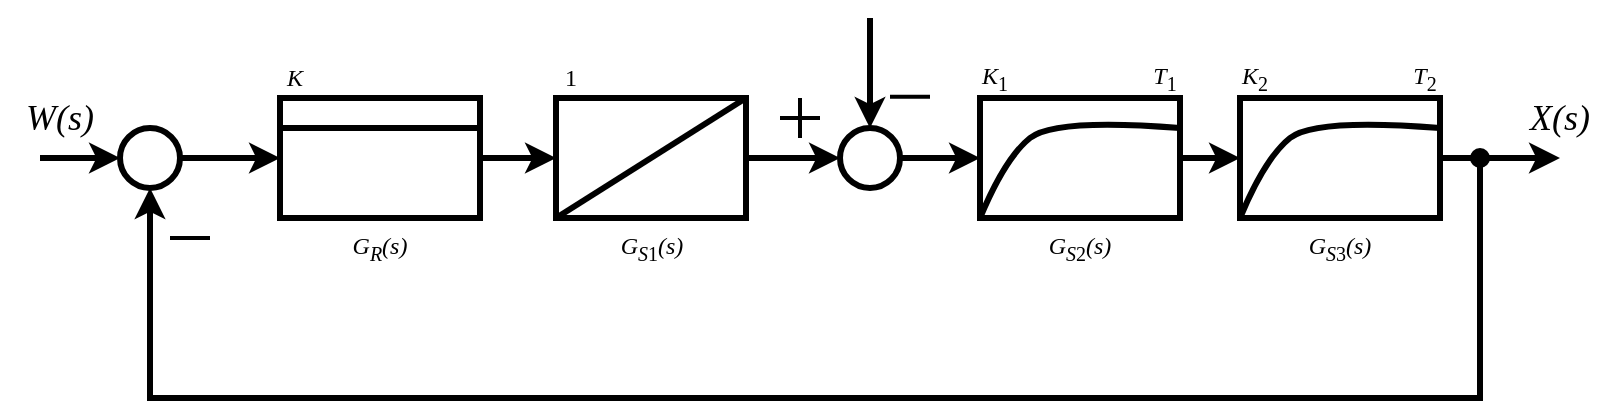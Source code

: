 <mxfile version="21.0.2" type="github"><diagram name="Page-1" id="ph_byzu_aYL5lYIVE-Ck"><mxGraphModel dx="2068" dy="1176" grid="1" gridSize="10" guides="1" tooltips="1" connect="1" arrows="1" fold="1" page="1" pageScale="1" pageWidth="850" pageHeight="1100" math="0" shadow="0"><root><mxCell id="0"/><mxCell id="1" parent="0"/><mxCell id="kCsf_dEb_IwBwz_RIPwz-3" value="" style="edgeStyle=orthogonalEdgeStyle;rounded=0;orthogonalLoop=1;jettySize=auto;html=1;strokeWidth=3;" parent="1" source="kCsf_dEb_IwBwz_RIPwz-1" target="kCsf_dEb_IwBwz_RIPwz-2" edge="1"><mxGeometry relative="1" as="geometry"/></mxCell><mxCell id="kCsf_dEb_IwBwz_RIPwz-5" value="" style="edgeStyle=orthogonalEdgeStyle;rounded=0;orthogonalLoop=1;jettySize=auto;html=1;strokeWidth=3;" parent="1" source="kCsf_dEb_IwBwz_RIPwz-2" target="kCsf_dEb_IwBwz_RIPwz-4" edge="1"><mxGeometry relative="1" as="geometry"/></mxCell><mxCell id="kCsf_dEb_IwBwz_RIPwz-7" value="" style="edgeStyle=orthogonalEdgeStyle;rounded=0;orthogonalLoop=1;jettySize=auto;html=1;strokeWidth=3;" parent="1" source="kCsf_dEb_IwBwz_RIPwz-4" target="kCsf_dEb_IwBwz_RIPwz-6" edge="1"><mxGeometry relative="1" as="geometry"/></mxCell><mxCell id="kCsf_dEb_IwBwz_RIPwz-4" value="" style="ellipse;whiteSpace=wrap;html=1;rounded=0;strokeWidth=3;" parent="1" vertex="1"><mxGeometry x="445" y="65" width="30" height="30" as="geometry"/></mxCell><mxCell id="kCsf_dEb_IwBwz_RIPwz-9" value="" style="edgeStyle=orthogonalEdgeStyle;rounded=0;orthogonalLoop=1;jettySize=auto;html=1;strokeWidth=3;" parent="1" source="kCsf_dEb_IwBwz_RIPwz-6" target="kCsf_dEb_IwBwz_RIPwz-8" edge="1"><mxGeometry relative="1" as="geometry"/></mxCell><mxCell id="kCsf_dEb_IwBwz_RIPwz-11" value="" style="edgeStyle=orthogonalEdgeStyle;rounded=0;orthogonalLoop=1;jettySize=auto;html=1;strokeWidth=3;endArrow=none;endFill=0;" parent="1" source="kCsf_dEb_IwBwz_RIPwz-8" target="kCsf_dEb_IwBwz_RIPwz-10" edge="1"><mxGeometry relative="1" as="geometry"/></mxCell><mxCell id="kCsf_dEb_IwBwz_RIPwz-13" value="" style="edgeStyle=orthogonalEdgeStyle;rounded=0;orthogonalLoop=1;jettySize=auto;html=1;strokeWidth=3;" parent="1" source="kCsf_dEb_IwBwz_RIPwz-10" edge="1"><mxGeometry relative="1" as="geometry"><mxPoint x="805" y="80" as="targetPoint"/></mxGeometry></mxCell><mxCell id="kCsf_dEb_IwBwz_RIPwz-10" value="" style="shape=waypoint;sketch=0;size=6;pointerEvents=1;points=[];fillColor=default;resizable=0;rotatable=0;perimeter=centerPerimeter;snapToPoint=1;rounded=0;strokeWidth=3;" parent="1" vertex="1"><mxGeometry x="755" y="70" width="20" height="20" as="geometry"/></mxCell><mxCell id="kCsf_dEb_IwBwz_RIPwz-17" value="" style="edgeStyle=orthogonalEdgeStyle;rounded=0;orthogonalLoop=1;jettySize=auto;html=1;strokeWidth=3;" parent="1" source="kCsf_dEb_IwBwz_RIPwz-16" target="kCsf_dEb_IwBwz_RIPwz-1" edge="1"><mxGeometry relative="1" as="geometry"/></mxCell><mxCell id="kCsf_dEb_IwBwz_RIPwz-16" value="" style="ellipse;whiteSpace=wrap;html=1;rounded=0;strokeWidth=3;" parent="1" vertex="1"><mxGeometry x="85" y="65" width="30" height="30" as="geometry"/></mxCell><mxCell id="kCsf_dEb_IwBwz_RIPwz-18" value="" style="endArrow=classic;html=1;rounded=0;entryX=0;entryY=0.5;entryDx=0;entryDy=0;strokeWidth=3;" parent="1" target="kCsf_dEb_IwBwz_RIPwz-16" edge="1"><mxGeometry width="50" height="50" relative="1" as="geometry"><mxPoint x="45" y="80" as="sourcePoint"/><mxPoint x="725" y="370" as="targetPoint"/></mxGeometry></mxCell><mxCell id="kCsf_dEb_IwBwz_RIPwz-24" value="" style="group" parent="1" vertex="1" connectable="0"><mxGeometry x="165" y="50" width="100" height="60" as="geometry"/></mxCell><mxCell id="kCsf_dEb_IwBwz_RIPwz-1" value="" style="rounded=0;whiteSpace=wrap;html=1;strokeWidth=3;" parent="kCsf_dEb_IwBwz_RIPwz-24" vertex="1"><mxGeometry width="100" height="60" as="geometry"/></mxCell><mxCell id="kCsf_dEb_IwBwz_RIPwz-20" value="" style="endArrow=none;html=1;rounded=0;entryX=1;entryY=0.25;entryDx=0;entryDy=0;exitX=0;exitY=0.25;exitDx=0;exitDy=0;strokeWidth=3;" parent="kCsf_dEb_IwBwz_RIPwz-24" source="kCsf_dEb_IwBwz_RIPwz-1" target="kCsf_dEb_IwBwz_RIPwz-1" edge="1"><mxGeometry width="50" height="50" relative="1" as="geometry"><mxPoint x="425" y="370" as="sourcePoint"/><mxPoint x="466.667" y="320" as="targetPoint"/></mxGeometry></mxCell><mxCell id="kCsf_dEb_IwBwz_RIPwz-25" value="" style="group" parent="1" vertex="1" connectable="0"><mxGeometry x="303" y="50" width="95" height="60" as="geometry"/></mxCell><mxCell id="kCsf_dEb_IwBwz_RIPwz-2" value="" style="rounded=0;whiteSpace=wrap;html=1;strokeWidth=3;" parent="kCsf_dEb_IwBwz_RIPwz-25" vertex="1"><mxGeometry width="95" height="60" as="geometry"/></mxCell><mxCell id="kCsf_dEb_IwBwz_RIPwz-21" value="" style="endArrow=none;html=1;rounded=0;exitX=0;exitY=1;exitDx=0;exitDy=0;entryX=1;entryY=0;entryDx=0;entryDy=0;strokeWidth=3;" parent="kCsf_dEb_IwBwz_RIPwz-25" source="kCsf_dEb_IwBwz_RIPwz-2" target="kCsf_dEb_IwBwz_RIPwz-2" edge="1"><mxGeometry width="50" height="50" relative="1" as="geometry"><mxPoint x="245.417" y="370" as="sourcePoint"/><mxPoint x="285" y="320" as="targetPoint"/></mxGeometry></mxCell><mxCell id="kCsf_dEb_IwBwz_RIPwz-26" value="" style="group" parent="1" vertex="1" connectable="0"><mxGeometry x="515" y="50" width="100" height="60" as="geometry"/></mxCell><mxCell id="kCsf_dEb_IwBwz_RIPwz-6" value="" style="whiteSpace=wrap;html=1;rounded=0;strokeWidth=3;" parent="kCsf_dEb_IwBwz_RIPwz-26" vertex="1"><mxGeometry width="100" height="60" as="geometry"/></mxCell><mxCell id="kCsf_dEb_IwBwz_RIPwz-22" value="" style="curved=1;endArrow=none;html=1;rounded=0;endFill=0;strokeWidth=3;entryX=1;entryY=0.25;entryDx=0;entryDy=0;exitX=0;exitY=1;exitDx=0;exitDy=0;" parent="kCsf_dEb_IwBwz_RIPwz-26" source="kCsf_dEb_IwBwz_RIPwz-6" target="kCsf_dEb_IwBwz_RIPwz-6" edge="1"><mxGeometry width="50" height="50" relative="1" as="geometry"><mxPoint x="37.5" y="370" as="sourcePoint"/><mxPoint x="137.5" y="290" as="targetPoint"/><Array as="points"><mxPoint x="12.5" y="30"/><mxPoint x="37.5" y="10"/></Array></mxGeometry></mxCell><mxCell id="kCsf_dEb_IwBwz_RIPwz-27" value="" style="group" parent="1" vertex="1" connectable="0"><mxGeometry x="645" y="50" width="100" height="60" as="geometry"/></mxCell><mxCell id="kCsf_dEb_IwBwz_RIPwz-8" value="" style="whiteSpace=wrap;html=1;rounded=0;strokeWidth=3;" parent="kCsf_dEb_IwBwz_RIPwz-27" vertex="1"><mxGeometry width="100" height="60" as="geometry"/></mxCell><mxCell id="kCsf_dEb_IwBwz_RIPwz-23" value="" style="curved=1;endArrow=none;html=1;rounded=0;endFill=0;strokeWidth=3;entryX=1;entryY=0.25;entryDx=0;entryDy=0;exitX=0;exitY=1;exitDx=0;exitDy=0;" parent="kCsf_dEb_IwBwz_RIPwz-27" edge="1"><mxGeometry width="50" height="50" relative="1" as="geometry"><mxPoint y="60" as="sourcePoint"/><mxPoint x="100" y="15" as="targetPoint"/><Array as="points"><mxPoint x="12.5" y="30"/><mxPoint x="37.5" y="10"/></Array></mxGeometry></mxCell><mxCell id="kCsf_dEb_IwBwz_RIPwz-29" value="" style="endArrow=classic;html=1;rounded=0;entryX=0.5;entryY=1;entryDx=0;entryDy=0;strokeWidth=3;" parent="1" source="kCsf_dEb_IwBwz_RIPwz-10" target="kCsf_dEb_IwBwz_RIPwz-16" edge="1"><mxGeometry width="50" height="50" relative="1" as="geometry"><mxPoint x="790" y="110" as="sourcePoint"/><mxPoint x="615" y="200" as="targetPoint"/><Array as="points"><mxPoint x="765" y="200"/><mxPoint x="100" y="200"/></Array></mxGeometry></mxCell><mxCell id="kCsf_dEb_IwBwz_RIPwz-31" value="&lt;i&gt;&lt;font face=&quot;Georgia&quot;&gt;&lt;font style=&quot;font-size: 13px;&quot;&gt;&lt;font style=&quot;font-size: 14px;&quot;&gt;&lt;font style=&quot;font-size: 15px;&quot;&gt;&lt;font style=&quot;font-size: 16px;&quot;&gt;&lt;font style=&quot;font-size: 17px;&quot;&gt;&lt;font style=&quot;font-size: 18px;&quot;&gt;W(s)&lt;/font&gt;&lt;/font&gt;&lt;/font&gt;&lt;/font&gt;&lt;/font&gt;&lt;/font&gt;&lt;/font&gt;&lt;/i&gt;" style="text;html=1;strokeColor=none;fillColor=none;align=center;verticalAlign=middle;whiteSpace=wrap;rounded=0;fontFamily=Times New Roman;" parent="1" vertex="1"><mxGeometry x="25" y="45" width="60" height="30" as="geometry"/></mxCell><mxCell id="kCsf_dEb_IwBwz_RIPwz-34" value="" style="endArrow=none;html=1;rounded=0;strokeWidth=2;" parent="1" edge="1"><mxGeometry width="50" height="50" relative="1" as="geometry"><mxPoint x="130" y="120" as="sourcePoint"/><mxPoint x="110" y="120" as="targetPoint"/></mxGeometry></mxCell><mxCell id="kCsf_dEb_IwBwz_RIPwz-35" value="" style="endArrow=none;html=1;rounded=0;strokeWidth=2;" parent="1" edge="1"><mxGeometry width="50" height="50" relative="1" as="geometry"><mxPoint x="490" y="49.43" as="sourcePoint"/><mxPoint x="470" y="49.43" as="targetPoint"/></mxGeometry></mxCell><mxCell id="kCsf_dEb_IwBwz_RIPwz-38" value="" style="group;strokeWidth=1;strokeColor=none;" parent="1" vertex="1" connectable="0"><mxGeometry x="415" y="50" width="20" height="20" as="geometry"/></mxCell><mxCell id="kCsf_dEb_IwBwz_RIPwz-36" value="" style="endArrow=none;html=1;rounded=0;strokeWidth=2;" parent="kCsf_dEb_IwBwz_RIPwz-38" edge="1"><mxGeometry width="50" height="50" relative="1" as="geometry"><mxPoint x="20" y="10" as="sourcePoint"/><mxPoint y="10" as="targetPoint"/></mxGeometry></mxCell><mxCell id="kCsf_dEb_IwBwz_RIPwz-37" value="" style="endArrow=none;html=1;rounded=0;strokeWidth=2;" parent="kCsf_dEb_IwBwz_RIPwz-38" edge="1"><mxGeometry width="50" height="50" relative="1" as="geometry"><mxPoint x="10" as="sourcePoint"/><mxPoint x="10" y="20" as="targetPoint"/></mxGeometry></mxCell><mxCell id="kCsf_dEb_IwBwz_RIPwz-39" value="" style="endArrow=classic;html=1;rounded=0;entryX=0.5;entryY=0;entryDx=0;entryDy=0;strokeWidth=3;" parent="1" target="kCsf_dEb_IwBwz_RIPwz-4" edge="1"><mxGeometry width="50" height="50" relative="1" as="geometry"><mxPoint x="460" y="10" as="sourcePoint"/><mxPoint x="350" y="40" as="targetPoint"/></mxGeometry></mxCell><mxCell id="kCsf_dEb_IwBwz_RIPwz-40" value="&lt;i&gt;&lt;font face=&quot;Georgia&quot;&gt;&lt;font style=&quot;font-size: 13px;&quot;&gt;&lt;font style=&quot;font-size: 14px;&quot;&gt;&lt;font style=&quot;font-size: 15px;&quot;&gt;&lt;font style=&quot;font-size: 16px;&quot;&gt;&lt;font style=&quot;font-size: 17px;&quot;&gt;&lt;font style=&quot;font-size: 18px;&quot;&gt;X(s)&lt;/font&gt;&lt;/font&gt;&lt;/font&gt;&lt;/font&gt;&lt;/font&gt;&lt;/font&gt;&lt;/font&gt;&lt;/i&gt;" style="text;html=1;strokeColor=none;fillColor=none;align=center;verticalAlign=middle;whiteSpace=wrap;rounded=0;fontFamily=Times New Roman;" parent="1" vertex="1"><mxGeometry x="775" y="45" width="60" height="30" as="geometry"/></mxCell><mxCell id="kCsf_dEb_IwBwz_RIPwz-41" value="&lt;i&gt;&lt;font face=&quot;Georgia&quot;&gt;G&lt;sub&gt;R&lt;/sub&gt;(s)&lt;/font&gt;&lt;/i&gt;" style="text;html=1;strokeColor=none;fillColor=none;align=center;verticalAlign=middle;whiteSpace=wrap;rounded=0;fontFamily=Times New Roman;" parent="1" vertex="1"><mxGeometry x="185" y="110" width="60" height="30" as="geometry"/></mxCell><mxCell id="kCsf_dEb_IwBwz_RIPwz-42" value="&lt;i&gt;&lt;font face=&quot;Georgia&quot;&gt;G&lt;sub&gt;S&lt;/sub&gt;&lt;/font&gt;&lt;/i&gt;&lt;font face=&quot;Georgia&quot;&gt;&lt;sub&gt;1&lt;/sub&gt;&lt;/font&gt;&lt;i&gt;&lt;font face=&quot;Georgia&quot;&gt;&lt;sub&gt;&lt;/sub&gt;(s)&lt;/font&gt;&lt;/i&gt;" style="text;html=1;strokeColor=none;fillColor=none;align=center;verticalAlign=middle;whiteSpace=wrap;rounded=0;fontFamily=Times New Roman;" parent="1" vertex="1"><mxGeometry x="320.5" y="110" width="60" height="30" as="geometry"/></mxCell><mxCell id="kCsf_dEb_IwBwz_RIPwz-43" value="&lt;i&gt;&lt;font face=&quot;Georgia&quot;&gt;G&lt;sub&gt;S&lt;/sub&gt;&lt;/font&gt;&lt;/i&gt;&lt;font face=&quot;Georgia&quot;&gt;&lt;sub&gt;2&lt;/sub&gt;&lt;/font&gt;&lt;i&gt;&lt;font face=&quot;Georgia&quot;&gt;&lt;sub&gt;&lt;/sub&gt;(s)&lt;/font&gt;&lt;/i&gt;" style="text;html=1;strokeColor=none;fillColor=none;align=center;verticalAlign=middle;whiteSpace=wrap;rounded=0;fontFamily=Times New Roman;" parent="1" vertex="1"><mxGeometry x="535" y="110" width="60" height="30" as="geometry"/></mxCell><mxCell id="kCsf_dEb_IwBwz_RIPwz-44" value="&lt;i&gt;&lt;font face=&quot;Georgia&quot;&gt;G&lt;sub&gt;S&lt;/sub&gt;&lt;/font&gt;&lt;/i&gt;&lt;font face=&quot;Georgia&quot;&gt;&lt;sub&gt;3&lt;/sub&gt;&lt;/font&gt;&lt;i&gt;&lt;font face=&quot;Georgia&quot;&gt;&lt;sub&gt;&lt;/sub&gt;(s)&lt;/font&gt;&lt;/i&gt;" style="text;html=1;strokeColor=none;fillColor=none;align=center;verticalAlign=middle;whiteSpace=wrap;rounded=0;fontFamily=Times New Roman;" parent="1" vertex="1"><mxGeometry x="665" y="110" width="60" height="30" as="geometry"/></mxCell><mxCell id="kCsf_dEb_IwBwz_RIPwz-45" value="&lt;i&gt;&lt;font face=&quot;Georgia&quot;&gt;K&lt;/font&gt;&lt;/i&gt;" style="text;html=1;strokeColor=none;fillColor=none;align=center;verticalAlign=middle;whiteSpace=wrap;rounded=0;fontFamily=Times New Roman;" parent="1" vertex="1"><mxGeometry x="165" y="30" width="15" height="20" as="geometry"/></mxCell><mxCell id="kCsf_dEb_IwBwz_RIPwz-46" value="&lt;i&gt;&lt;font face=&quot;Georgia&quot;&gt;K&lt;/font&gt;&lt;/i&gt;&lt;font face=&quot;Georgia&quot;&gt;&lt;sub&gt;1&lt;/sub&gt;&lt;/font&gt;" style="text;html=1;strokeColor=none;fillColor=none;align=center;verticalAlign=middle;whiteSpace=wrap;rounded=0;fontFamily=Times New Roman;" parent="1" vertex="1"><mxGeometry x="515" y="30" width="15" height="20" as="geometry"/></mxCell><mxCell id="kCsf_dEb_IwBwz_RIPwz-48" value="&lt;font face=&quot;Georgia&quot;&gt;1&lt;/font&gt;" style="text;html=1;strokeColor=none;fillColor=none;align=center;verticalAlign=middle;whiteSpace=wrap;rounded=0;fontFamily=Times New Roman;" parent="1" vertex="1"><mxGeometry x="303" y="30" width="15" height="20" as="geometry"/></mxCell><mxCell id="kCsf_dEb_IwBwz_RIPwz-49" value="&lt;i&gt;&lt;font face=&quot;Georgia&quot;&gt;K&lt;/font&gt;&lt;/i&gt;&lt;font face=&quot;Georgia&quot;&gt;&lt;sub&gt;2&lt;/sub&gt;&lt;/font&gt;" style="text;html=1;strokeColor=none;fillColor=none;align=center;verticalAlign=middle;whiteSpace=wrap;rounded=0;fontFamily=Times New Roman;" parent="1" vertex="1"><mxGeometry x="645" y="30" width="15" height="20" as="geometry"/></mxCell><mxCell id="kCsf_dEb_IwBwz_RIPwz-50" value="&lt;i&gt;&lt;font face=&quot;Georgia&quot;&gt;T&lt;/font&gt;&lt;/i&gt;&lt;font face=&quot;Georgia&quot;&gt;&lt;sub&gt;1&lt;/sub&gt;&lt;/font&gt;" style="text;html=1;strokeColor=none;fillColor=none;align=center;verticalAlign=middle;whiteSpace=wrap;rounded=0;fontFamily=Times New Roman;" parent="1" vertex="1"><mxGeometry x="600" y="30" width="15" height="20" as="geometry"/></mxCell><mxCell id="kCsf_dEb_IwBwz_RIPwz-51" value="&lt;i&gt;&lt;font face=&quot;Georgia&quot;&gt;T&lt;/font&gt;&lt;/i&gt;&lt;font face=&quot;Georgia&quot;&gt;&lt;sub&gt;2&lt;/sub&gt;&lt;/font&gt;" style="text;html=1;strokeColor=none;fillColor=none;align=center;verticalAlign=middle;whiteSpace=wrap;rounded=0;fontFamily=Times New Roman;" parent="1" vertex="1"><mxGeometry x="730" y="30" width="15" height="20" as="geometry"/></mxCell></root></mxGraphModel></diagram></mxfile>